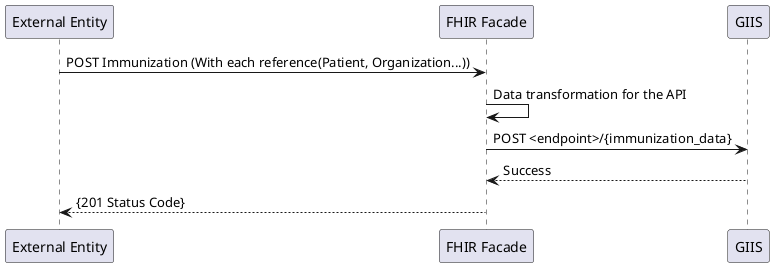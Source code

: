 @startuml register-vaccination

Participant "External Entity"  as ExternalEntity
Participant "FHIR Facade"  as FHIRFacade
Participant "GIIS"  as GIIS

ExternalEntity -> FHIRFacade: POST Immunization (With each reference(Patient, Organization...)) 
FHIRFacade -> FHIRFacade: Data transformation for the API 
FHIRFacade -> GIIS: POST <endpoint>/{immunization_data}
GIIS --> FHIRFacade: Success
FHIRFacade --> ExternalEntity: {201 Status Code}

@enduml